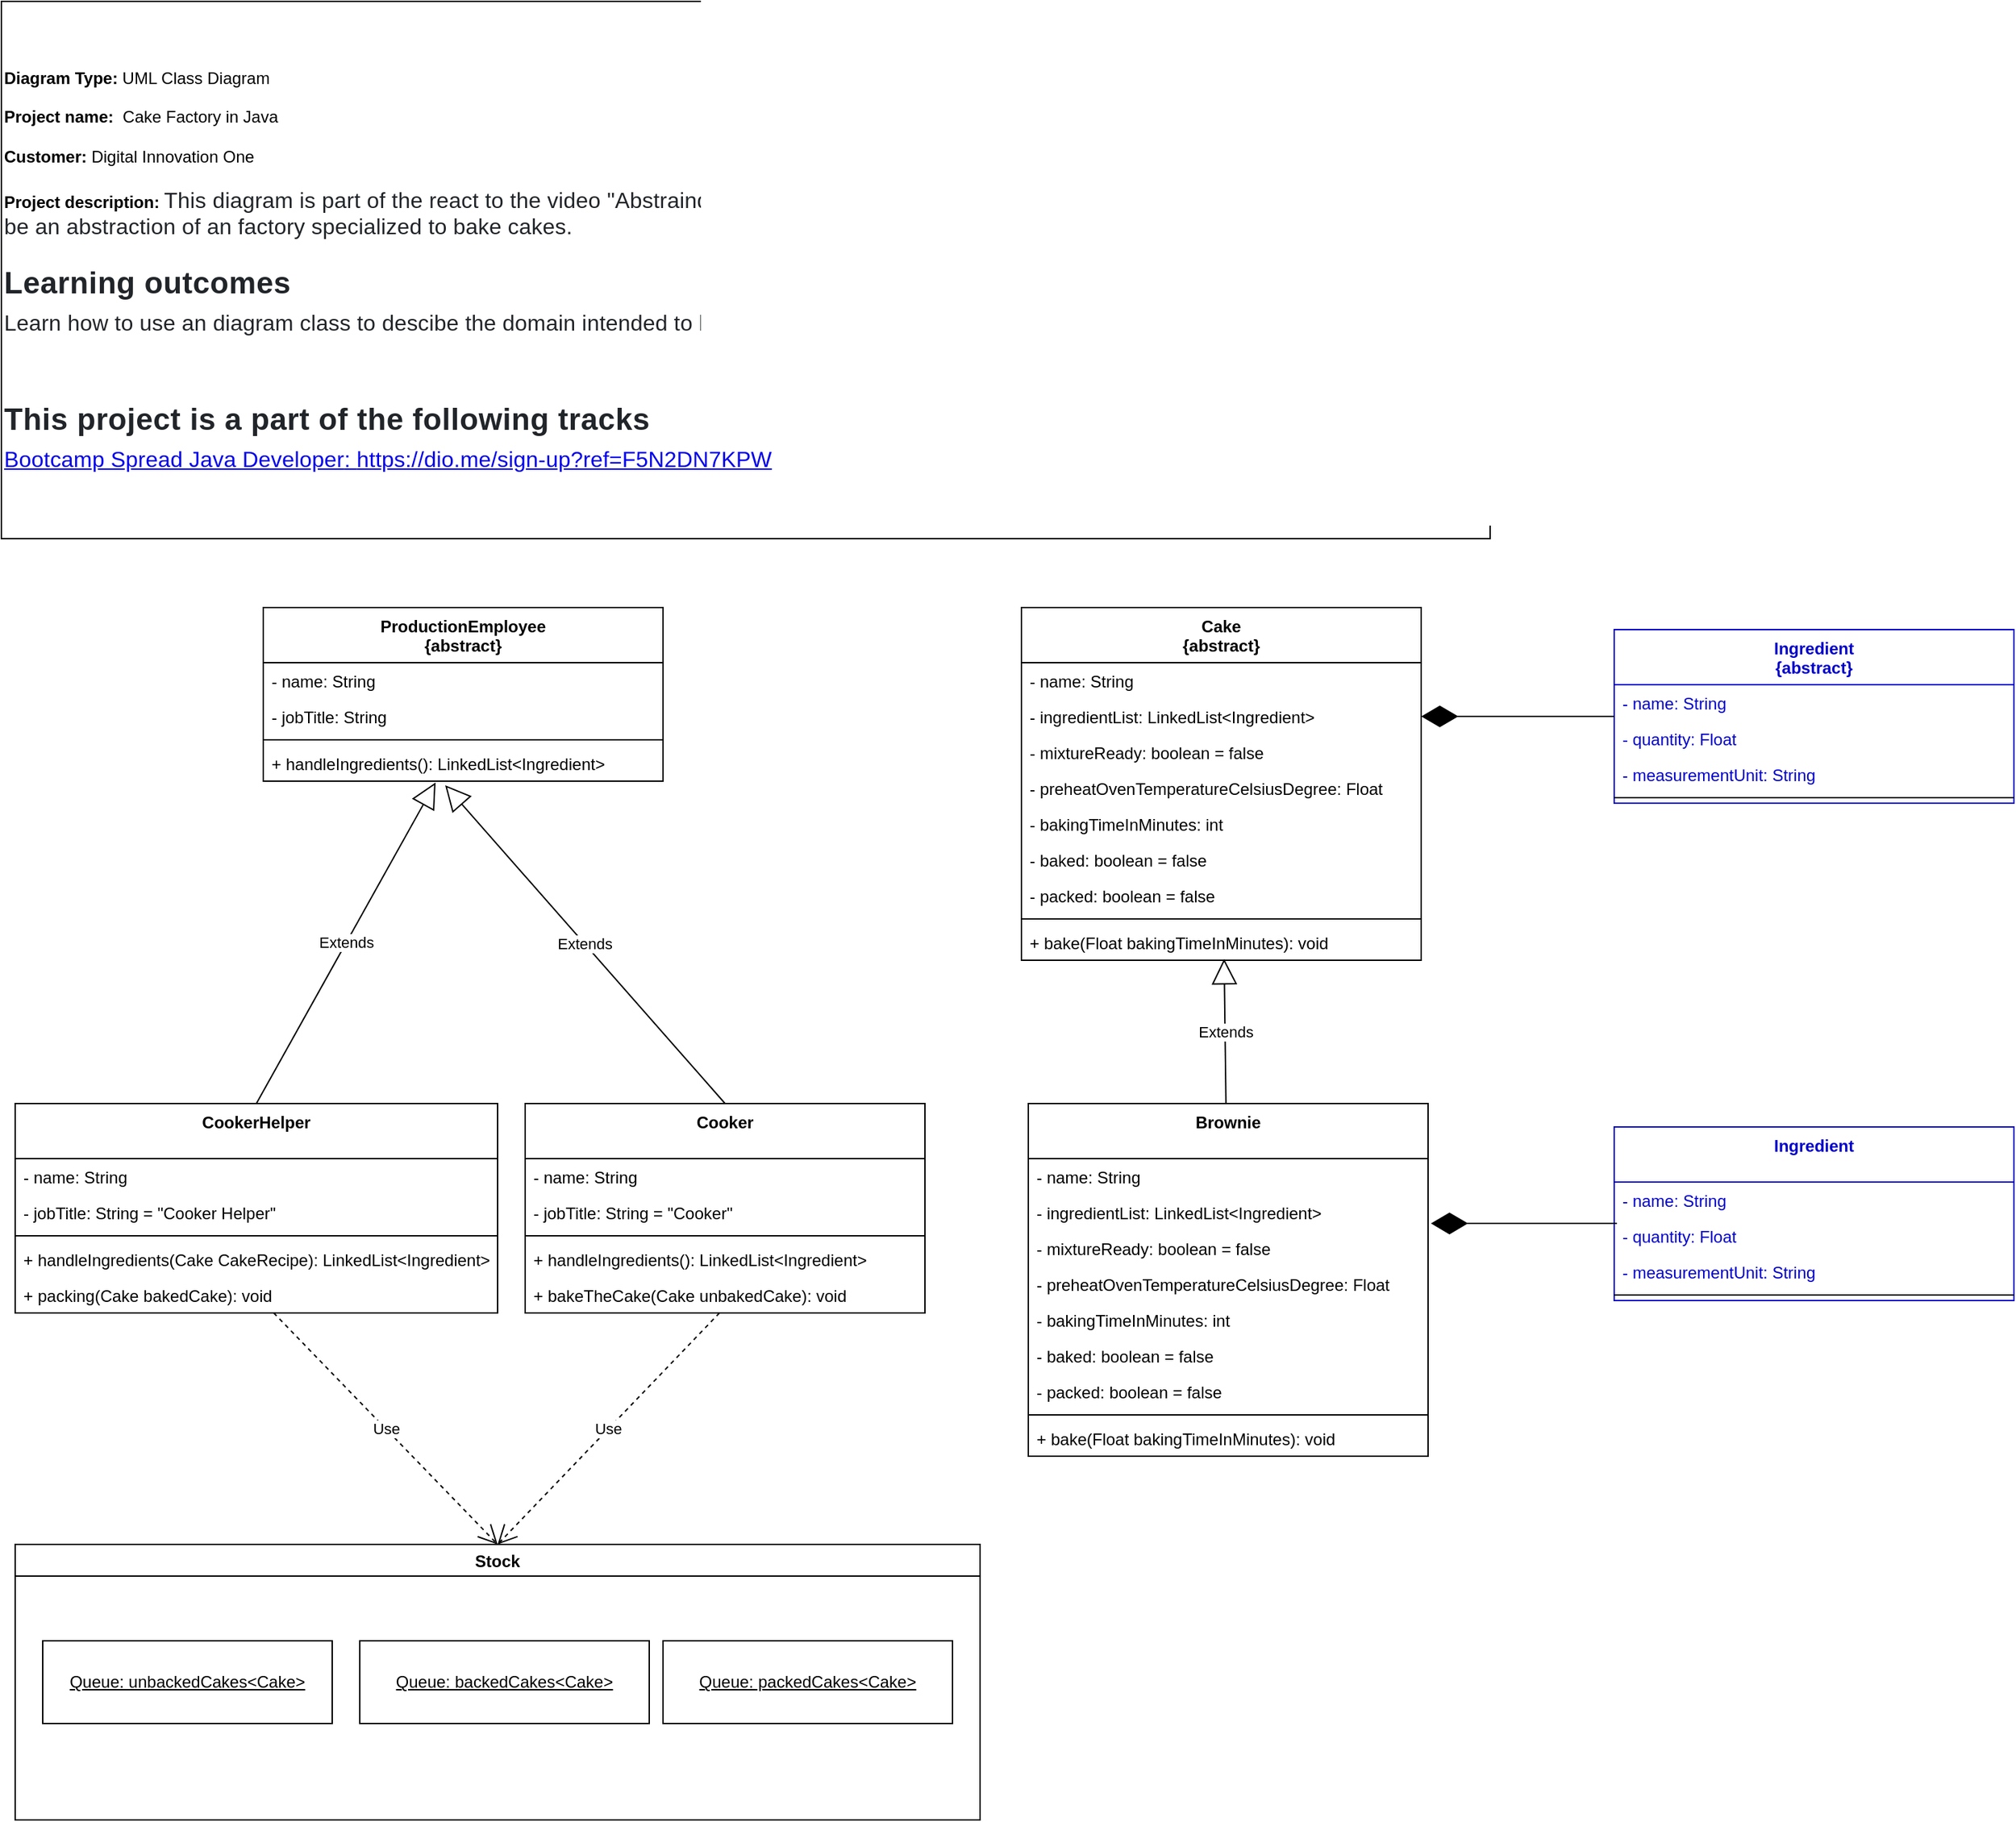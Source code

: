 <mxfile version="16.5.6" type="device"><diagram name="Page-1" id="6133507b-19e7-1e82-6fc7-422aa6c4b21f"><mxGraphModel dx="1108" dy="1277" grid="1" gridSize="10" guides="1" tooltips="1" connect="1" arrows="1" fold="1" page="1" pageScale="1" pageWidth="1169" pageHeight="827" background="none" math="0" shadow="0"><root><mxCell id="0"/><mxCell id="1" parent="0"/><mxCell id="ur2thL-w3JqMQENx__kk-53" value="&lt;b&gt;Diagram Type:&lt;/b&gt; UML Class Diagram&lt;br&gt;&lt;b&gt;&lt;br&gt;Project name:&lt;/b&gt;&amp;nbsp;&amp;nbsp;Cake Factory in Java&lt;br&gt;&lt;b&gt;&lt;br&gt;Customer:&lt;/b&gt; Digital Innovation One&lt;br&gt;&lt;b&gt;&lt;br&gt;Project description:&lt;/b&gt;&amp;nbsp;&lt;font color=&quot;#212529&quot;&gt;&lt;span style=&quot;font-size: 16px ; letter-spacing: 0.1px ; background-color: rgb(255 , 255 , 255)&quot;&gt;This diagram is part of the react to the video &quot;Abstraindo um Bootcamp Usando Orientação a Objetos em Java&quot;. It has the purpose to be an abstraction of an factory specialized to bake cakes.&lt;br&gt;&lt;br&gt;&lt;/span&gt;&lt;/font&gt;&lt;span style=&quot;color: rgb(33 , 37 , 41) ; font-size: 1.375rem ; letter-spacing: 0.3px ; background-color: rgb(255 , 255 , 255)&quot;&gt;&lt;b&gt;Learning outcomes&lt;/b&gt;&lt;/span&gt;&lt;br&gt;&lt;span style=&quot;background-color: rgb(255 , 255 , 255)&quot;&gt;&lt;font color=&quot;#212529&quot;&gt;&lt;span style=&quot;font-size: 16px ; letter-spacing: 0.1px&quot;&gt;Learn how to use an diagram class to descibe the domain intended to be coded.&lt;/span&gt;&lt;/font&gt;&lt;/span&gt;&lt;span style=&quot;background-color: rgb(255 , 255 , 255) ; letter-spacing: 0.3px ; font-size: 1.375rem ; color: rgb(33 , 37 , 41)&quot;&gt;&lt;br&gt;&lt;/span&gt;&lt;div class=&quot;mt-5&quot; style=&quot;box-sizing: border-box ; background-color: rgb(255 , 255 , 255) ; margin-top: 3rem&quot;&gt;&lt;h5 style=&quot;color: rgb(33 , 37 , 41) ; font-size: 1.375rem ; letter-spacing: 0.3px ; box-sizing: border-box ; margin-top: 0px ; margin-bottom: 0.5rem ; line-height: 1&quot;&gt;This project is a part of the following tracks&lt;/h5&gt;&lt;font color=&quot;#0000ee&quot;&gt;&lt;span style=&quot;font-size: 16px ; letter-spacing: 0.1px&quot;&gt;&lt;u&gt;&lt;a href=&quot;https://dio.me/sign-up?ref=F5N2DN7KPW&quot;&gt;Bootcamp Spread Java Developer&lt;/a&gt;:&amp;nbsp;&lt;a href=&quot;https://dio.me/sign-up?ref=F5N2DN7KPW&quot;&gt;https://dio.me/sign-up?ref=F5N2DN7KPW&lt;/a&gt;&lt;/u&gt;&lt;/span&gt;&lt;/font&gt;&lt;br&gt;&lt;/div&gt;" style="rounded=0;whiteSpace=wrap;html=1;align=left;" parent="1" vertex="1"><mxGeometry x="40" y="-790" width="1080" height="390" as="geometry"/></mxCell><mxCell id="850Amda9sujDum_yE_YI-15" value="Brownie" style="swimlane;fontStyle=1;align=center;verticalAlign=top;childLayout=stackLayout;horizontal=1;startSize=40;horizontalStack=0;resizeParent=1;resizeParentMax=0;resizeLast=0;collapsible=1;marginBottom=0;" parent="1" vertex="1"><mxGeometry x="785" y="10" width="290" height="256" as="geometry"/></mxCell><mxCell id="850Amda9sujDum_yE_YI-19" value="- name: String" style="text;strokeColor=none;fillColor=none;align=left;verticalAlign=top;spacingLeft=4;spacingRight=4;overflow=hidden;rotatable=0;points=[[0,0.5],[1,0.5]];portConstraint=eastwest;" parent="850Amda9sujDum_yE_YI-15" vertex="1"><mxGeometry y="40" width="290" height="26" as="geometry"/></mxCell><mxCell id="AQZhMNc2Rxp66sYbTXYH-10" value="- ingredientList: LinkedList&lt;Ingredient&gt;" style="text;strokeColor=none;fillColor=none;align=left;verticalAlign=top;spacingLeft=4;spacingRight=4;overflow=hidden;rotatable=0;points=[[0,0.5],[1,0.5]];portConstraint=eastwest;" parent="850Amda9sujDum_yE_YI-15" vertex="1"><mxGeometry y="66" width="290" height="26" as="geometry"/></mxCell><mxCell id="9DfsWQIN12VKPMn0X3Ab-2" value="- mixtureReady: boolean = false" style="text;strokeColor=none;fillColor=none;align=left;verticalAlign=top;spacingLeft=4;spacingRight=4;overflow=hidden;rotatable=0;points=[[0,0.5],[1,0.5]];portConstraint=eastwest;" parent="850Amda9sujDum_yE_YI-15" vertex="1"><mxGeometry y="92" width="290" height="26" as="geometry"/></mxCell><mxCell id="AQZhMNc2Rxp66sYbTXYH-11" value="- preheatOvenTemperatureCelsiusDegree: Float" style="text;strokeColor=none;fillColor=none;align=left;verticalAlign=top;spacingLeft=4;spacingRight=4;overflow=hidden;rotatable=0;points=[[0,0.5],[1,0.5]];portConstraint=eastwest;" parent="850Amda9sujDum_yE_YI-15" vertex="1"><mxGeometry y="118" width="290" height="26" as="geometry"/></mxCell><mxCell id="AQZhMNc2Rxp66sYbTXYH-13" value="- bakingTimeInMinutes: int" style="text;strokeColor=none;fillColor=none;align=left;verticalAlign=top;spacingLeft=4;spacingRight=4;overflow=hidden;rotatable=0;points=[[0,0.5],[1,0.5]];portConstraint=eastwest;" parent="850Amda9sujDum_yE_YI-15" vertex="1"><mxGeometry y="144" width="290" height="26" as="geometry"/></mxCell><mxCell id="9DfsWQIN12VKPMn0X3Ab-1" value="- baked: boolean = false" style="text;strokeColor=none;fillColor=none;align=left;verticalAlign=top;spacingLeft=4;spacingRight=4;overflow=hidden;rotatable=0;points=[[0,0.5],[1,0.5]];portConstraint=eastwest;" parent="850Amda9sujDum_yE_YI-15" vertex="1"><mxGeometry y="170" width="290" height="26" as="geometry"/></mxCell><mxCell id="jc5Hgn0eUK3uDO_Jlt8c-3" value="- packed: boolean = false" style="text;strokeColor=none;fillColor=none;align=left;verticalAlign=top;spacingLeft=4;spacingRight=4;overflow=hidden;rotatable=0;points=[[0,0.5],[1,0.5]];portConstraint=eastwest;" parent="850Amda9sujDum_yE_YI-15" vertex="1"><mxGeometry y="196" width="290" height="26" as="geometry"/></mxCell><mxCell id="850Amda9sujDum_yE_YI-16" value="" style="line;strokeWidth=1;fillColor=none;align=left;verticalAlign=middle;spacingTop=-1;spacingLeft=3;spacingRight=3;rotatable=0;labelPosition=right;points=[];portConstraint=eastwest;" parent="850Amda9sujDum_yE_YI-15" vertex="1"><mxGeometry y="222" width="290" height="8" as="geometry"/></mxCell><mxCell id="bPWNUtRheW0Ntam4P_nF-10" value="+ bake(Float bakingTimeInMinutes): void" style="text;strokeColor=none;fillColor=none;align=left;verticalAlign=top;spacingLeft=4;spacingRight=4;overflow=hidden;rotatable=0;points=[[0,0.5],[1,0.5]];portConstraint=eastwest;" parent="850Amda9sujDum_yE_YI-15" vertex="1"><mxGeometry y="230" width="290" height="26" as="geometry"/></mxCell><mxCell id="AQZhMNc2Rxp66sYbTXYH-3" value="Ingredient&#10;" style="swimlane;fontStyle=1;align=center;verticalAlign=top;childLayout=stackLayout;horizontal=1;startSize=40;horizontalStack=0;resizeParent=1;resizeParentMax=0;resizeLast=0;collapsible=1;marginBottom=0;strokeColor=#0000CC;fontColor=#0000CC;" parent="1" vertex="1"><mxGeometry x="1210" y="27" width="290" height="126" as="geometry"/></mxCell><mxCell id="AQZhMNc2Rxp66sYbTXYH-7" value="- name: String" style="text;strokeColor=none;fillColor=none;align=left;verticalAlign=top;spacingLeft=4;spacingRight=4;overflow=hidden;rotatable=0;points=[[0,0.5],[1,0.5]];portConstraint=eastwest;fontColor=#0000CC;" parent="AQZhMNc2Rxp66sYbTXYH-3" vertex="1"><mxGeometry y="40" width="290" height="26" as="geometry"/></mxCell><mxCell id="AQZhMNc2Rxp66sYbTXYH-8" value="- quantity: Float" style="text;strokeColor=none;fillColor=none;align=left;verticalAlign=top;spacingLeft=4;spacingRight=4;overflow=hidden;rotatable=0;points=[[0,0.5],[1,0.5]];portConstraint=eastwest;fontColor=#0000CC;" parent="AQZhMNc2Rxp66sYbTXYH-3" vertex="1"><mxGeometry y="66" width="290" height="26" as="geometry"/></mxCell><mxCell id="AQZhMNc2Rxp66sYbTXYH-4" value="- measurementUnit: String" style="text;strokeColor=none;fillColor=none;align=left;verticalAlign=top;spacingLeft=4;spacingRight=4;overflow=hidden;rotatable=0;points=[[0,0.5],[1,0.5]];portConstraint=eastwest;fontColor=#0000CC;" parent="AQZhMNc2Rxp66sYbTXYH-3" vertex="1"><mxGeometry y="92" width="290" height="26" as="geometry"/></mxCell><mxCell id="AQZhMNc2Rxp66sYbTXYH-5" value="" style="line;strokeWidth=1;fillColor=none;align=left;verticalAlign=middle;spacingTop=-1;spacingLeft=3;spacingRight=3;rotatable=0;labelPosition=right;points=[];portConstraint=eastwest;" parent="AQZhMNc2Rxp66sYbTXYH-3" vertex="1"><mxGeometry y="118" width="290" height="8" as="geometry"/></mxCell><mxCell id="AQZhMNc2Rxp66sYbTXYH-16" value="Cake&#10;{abstract}" style="swimlane;fontStyle=1;align=center;verticalAlign=top;childLayout=stackLayout;horizontal=1;startSize=40;horizontalStack=0;resizeParent=1;resizeParentMax=0;resizeLast=0;collapsible=1;marginBottom=0;" parent="1" vertex="1"><mxGeometry x="780" y="-350" width="290" height="256" as="geometry"/></mxCell><mxCell id="AQZhMNc2Rxp66sYbTXYH-17" value="- name: String" style="text;strokeColor=none;fillColor=none;align=left;verticalAlign=top;spacingLeft=4;spacingRight=4;overflow=hidden;rotatable=0;points=[[0,0.5],[1,0.5]];portConstraint=eastwest;" parent="AQZhMNc2Rxp66sYbTXYH-16" vertex="1"><mxGeometry y="40" width="290" height="26" as="geometry"/></mxCell><mxCell id="AQZhMNc2Rxp66sYbTXYH-18" value="- ingredientList: LinkedList&lt;Ingredient&gt;" style="text;strokeColor=none;fillColor=none;align=left;verticalAlign=top;spacingLeft=4;spacingRight=4;overflow=hidden;rotatable=0;points=[[0,0.5],[1,0.5]];portConstraint=eastwest;" parent="AQZhMNc2Rxp66sYbTXYH-16" vertex="1"><mxGeometry y="66" width="290" height="26" as="geometry"/></mxCell><mxCell id="9DfsWQIN12VKPMn0X3Ab-5" value="- mixtureReady: boolean = false" style="text;strokeColor=none;fillColor=none;align=left;verticalAlign=top;spacingLeft=4;spacingRight=4;overflow=hidden;rotatable=0;points=[[0,0.5],[1,0.5]];portConstraint=eastwest;" parent="AQZhMNc2Rxp66sYbTXYH-16" vertex="1"><mxGeometry y="92" width="290" height="26" as="geometry"/></mxCell><mxCell id="AQZhMNc2Rxp66sYbTXYH-19" value="- preheatOvenTemperatureCelsiusDegree: Float" style="text;strokeColor=none;fillColor=none;align=left;verticalAlign=top;spacingLeft=4;spacingRight=4;overflow=hidden;rotatable=0;points=[[0,0.5],[1,0.5]];portConstraint=eastwest;" parent="AQZhMNc2Rxp66sYbTXYH-16" vertex="1"><mxGeometry y="118" width="290" height="26" as="geometry"/></mxCell><mxCell id="AQZhMNc2Rxp66sYbTXYH-20" value="- bakingTimeInMinutes: int" style="text;strokeColor=none;fillColor=none;align=left;verticalAlign=top;spacingLeft=4;spacingRight=4;overflow=hidden;rotatable=0;points=[[0,0.5],[1,0.5]];portConstraint=eastwest;" parent="AQZhMNc2Rxp66sYbTXYH-16" vertex="1"><mxGeometry y="144" width="290" height="26" as="geometry"/></mxCell><mxCell id="9DfsWQIN12VKPMn0X3Ab-3" value="- baked: boolean = false" style="text;strokeColor=none;fillColor=none;align=left;verticalAlign=top;spacingLeft=4;spacingRight=4;overflow=hidden;rotatable=0;points=[[0,0.5],[1,0.5]];portConstraint=eastwest;" parent="AQZhMNc2Rxp66sYbTXYH-16" vertex="1"><mxGeometry y="170" width="290" height="26" as="geometry"/></mxCell><mxCell id="jc5Hgn0eUK3uDO_Jlt8c-2" value="- packed: boolean = false" style="text;strokeColor=none;fillColor=none;align=left;verticalAlign=top;spacingLeft=4;spacingRight=4;overflow=hidden;rotatable=0;points=[[0,0.5],[1,0.5]];portConstraint=eastwest;" parent="AQZhMNc2Rxp66sYbTXYH-16" vertex="1"><mxGeometry y="196" width="290" height="26" as="geometry"/></mxCell><mxCell id="AQZhMNc2Rxp66sYbTXYH-21" value="" style="line;strokeWidth=1;fillColor=none;align=left;verticalAlign=middle;spacingTop=-1;spacingLeft=3;spacingRight=3;rotatable=0;labelPosition=right;points=[];portConstraint=eastwest;" parent="AQZhMNc2Rxp66sYbTXYH-16" vertex="1"><mxGeometry y="222" width="290" height="8" as="geometry"/></mxCell><mxCell id="bPWNUtRheW0Ntam4P_nF-11" value="+ bake(Float bakingTimeInMinutes): void" style="text;strokeColor=none;fillColor=none;align=left;verticalAlign=top;spacingLeft=4;spacingRight=4;overflow=hidden;rotatable=0;points=[[0,0.5],[1,0.5]];portConstraint=eastwest;" parent="AQZhMNc2Rxp66sYbTXYH-16" vertex="1"><mxGeometry y="230" width="290" height="26" as="geometry"/></mxCell><mxCell id="AQZhMNc2Rxp66sYbTXYH-22" value="Ingredient&#10;{abstract}" style="swimlane;fontStyle=1;align=center;verticalAlign=top;childLayout=stackLayout;horizontal=1;startSize=40;horizontalStack=0;resizeParent=1;resizeParentMax=0;resizeLast=0;collapsible=1;marginBottom=0;strokeColor=#0000CC;fontColor=#0000CC;" parent="1" vertex="1"><mxGeometry x="1210" y="-334" width="290" height="126" as="geometry"/></mxCell><mxCell id="AQZhMNc2Rxp66sYbTXYH-23" value="- name: String" style="text;strokeColor=none;fillColor=none;align=left;verticalAlign=top;spacingLeft=4;spacingRight=4;overflow=hidden;rotatable=0;points=[[0,0.5],[1,0.5]];portConstraint=eastwest;fontColor=#0000CC;" parent="AQZhMNc2Rxp66sYbTXYH-22" vertex="1"><mxGeometry y="40" width="290" height="26" as="geometry"/></mxCell><mxCell id="AQZhMNc2Rxp66sYbTXYH-24" value="- quantity: Float" style="text;strokeColor=none;fillColor=none;align=left;verticalAlign=top;spacingLeft=4;spacingRight=4;overflow=hidden;rotatable=0;points=[[0,0.5],[1,0.5]];portConstraint=eastwest;fontColor=#0000CC;" parent="AQZhMNc2Rxp66sYbTXYH-22" vertex="1"><mxGeometry y="66" width="290" height="26" as="geometry"/></mxCell><mxCell id="AQZhMNc2Rxp66sYbTXYH-25" value="- measurementUnit: String" style="text;strokeColor=none;fillColor=none;align=left;verticalAlign=top;spacingLeft=4;spacingRight=4;overflow=hidden;rotatable=0;points=[[0,0.5],[1,0.5]];portConstraint=eastwest;fontColor=#0000CC;" parent="AQZhMNc2Rxp66sYbTXYH-22" vertex="1"><mxGeometry y="92" width="290" height="26" as="geometry"/></mxCell><mxCell id="AQZhMNc2Rxp66sYbTXYH-26" value="" style="line;strokeWidth=1;fillColor=none;align=left;verticalAlign=middle;spacingTop=-1;spacingLeft=3;spacingRight=3;rotatable=0;labelPosition=right;points=[];portConstraint=eastwest;" parent="AQZhMNc2Rxp66sYbTXYH-22" vertex="1"><mxGeometry y="118" width="290" height="8" as="geometry"/></mxCell><mxCell id="AQZhMNc2Rxp66sYbTXYH-28" value="Extends" style="endArrow=block;endSize=16;endFill=0;html=1;rounded=0;entryX=0.507;entryY=0.962;entryDx=0;entryDy=0;entryPerimeter=0;" parent="1" source="850Amda9sujDum_yE_YI-15" target="bPWNUtRheW0Ntam4P_nF-11" edge="1"><mxGeometry width="160" relative="1" as="geometry"><mxPoint x="940" as="sourcePoint"/><mxPoint x="915" y="-100" as="targetPoint"/></mxGeometry></mxCell><mxCell id="gl857HrapLy-JCKBRdQH-1" value="ProductionEmployee&#10;{abstract}" style="swimlane;fontStyle=1;align=center;verticalAlign=top;childLayout=stackLayout;horizontal=1;startSize=40;horizontalStack=0;resizeParent=1;resizeParentMax=0;resizeLast=0;collapsible=1;marginBottom=0;" parent="1" vertex="1"><mxGeometry x="230" y="-350" width="290" height="126" as="geometry"/></mxCell><mxCell id="gl857HrapLy-JCKBRdQH-2" value="- name: String" style="text;strokeColor=none;fillColor=none;align=left;verticalAlign=top;spacingLeft=4;spacingRight=4;overflow=hidden;rotatable=0;points=[[0,0.5],[1,0.5]];portConstraint=eastwest;" parent="gl857HrapLy-JCKBRdQH-1" vertex="1"><mxGeometry y="40" width="290" height="26" as="geometry"/></mxCell><mxCell id="gl857HrapLy-JCKBRdQH-5" value="- jobTitle: String" style="text;strokeColor=none;fillColor=none;align=left;verticalAlign=top;spacingLeft=4;spacingRight=4;overflow=hidden;rotatable=0;points=[[0,0.5],[1,0.5]];portConstraint=eastwest;" parent="gl857HrapLy-JCKBRdQH-1" vertex="1"><mxGeometry y="66" width="290" height="26" as="geometry"/></mxCell><mxCell id="gl857HrapLy-JCKBRdQH-6" value="" style="line;strokeWidth=1;fillColor=none;align=left;verticalAlign=middle;spacingTop=-1;spacingLeft=3;spacingRight=3;rotatable=0;labelPosition=right;points=[];portConstraint=eastwest;" parent="gl857HrapLy-JCKBRdQH-1" vertex="1"><mxGeometry y="92" width="290" height="8" as="geometry"/></mxCell><mxCell id="gl857HrapLy-JCKBRdQH-7" value="+ handleIngredients(): LinkedList&lt;Ingredient&gt;" style="text;strokeColor=none;fillColor=none;align=left;verticalAlign=top;spacingLeft=4;spacingRight=4;overflow=hidden;rotatable=0;points=[[0,0.5],[1,0.5]];portConstraint=eastwest;" parent="gl857HrapLy-JCKBRdQH-1" vertex="1"><mxGeometry y="100" width="290" height="26" as="geometry"/></mxCell><mxCell id="gl857HrapLy-JCKBRdQH-8" value="CookerHelper" style="swimlane;fontStyle=1;align=center;verticalAlign=top;childLayout=stackLayout;horizontal=1;startSize=40;horizontalStack=0;resizeParent=1;resizeParentMax=0;resizeLast=0;collapsible=1;marginBottom=0;" parent="1" vertex="1"><mxGeometry x="50" y="10" width="350" height="152" as="geometry"/></mxCell><mxCell id="gl857HrapLy-JCKBRdQH-9" value="- name: String" style="text;strokeColor=none;fillColor=none;align=left;verticalAlign=top;spacingLeft=4;spacingRight=4;overflow=hidden;rotatable=0;points=[[0,0.5],[1,0.5]];portConstraint=eastwest;" parent="gl857HrapLy-JCKBRdQH-8" vertex="1"><mxGeometry y="40" width="350" height="26" as="geometry"/></mxCell><mxCell id="gl857HrapLy-JCKBRdQH-10" value="- jobTitle: String = &quot;Cooker Helper&quot;" style="text;strokeColor=none;fillColor=none;align=left;verticalAlign=top;spacingLeft=4;spacingRight=4;overflow=hidden;rotatable=0;points=[[0,0.5],[1,0.5]];portConstraint=eastwest;" parent="gl857HrapLy-JCKBRdQH-8" vertex="1"><mxGeometry y="66" width="350" height="26" as="geometry"/></mxCell><mxCell id="gl857HrapLy-JCKBRdQH-11" value="" style="line;strokeWidth=1;fillColor=none;align=left;verticalAlign=middle;spacingTop=-1;spacingLeft=3;spacingRight=3;rotatable=0;labelPosition=right;points=[];portConstraint=eastwest;" parent="gl857HrapLy-JCKBRdQH-8" vertex="1"><mxGeometry y="92" width="350" height="8" as="geometry"/></mxCell><mxCell id="gl857HrapLy-JCKBRdQH-12" value="+ handleIngredients(Cake CakeRecipe): LinkedList&lt;Ingredient&gt;" style="text;strokeColor=none;fillColor=none;align=left;verticalAlign=top;spacingLeft=4;spacingRight=4;overflow=hidden;rotatable=0;points=[[0,0.5],[1,0.5]];portConstraint=eastwest;" parent="gl857HrapLy-JCKBRdQH-8" vertex="1"><mxGeometry y="100" width="350" height="26" as="geometry"/></mxCell><mxCell id="jc5Hgn0eUK3uDO_Jlt8c-1" value="+ packing(Cake bakedCake): void " style="text;strokeColor=none;fillColor=none;align=left;verticalAlign=top;spacingLeft=4;spacingRight=4;overflow=hidden;rotatable=0;points=[[0,0.5],[1,0.5]];portConstraint=eastwest;" parent="gl857HrapLy-JCKBRdQH-8" vertex="1"><mxGeometry y="126" width="350" height="26" as="geometry"/></mxCell><mxCell id="gl857HrapLy-JCKBRdQH-13" value="Cooker" style="swimlane;fontStyle=1;align=center;verticalAlign=top;childLayout=stackLayout;horizontal=1;startSize=40;horizontalStack=0;resizeParent=1;resizeParentMax=0;resizeLast=0;collapsible=1;marginBottom=0;" parent="1" vertex="1"><mxGeometry x="420" y="10" width="290" height="152" as="geometry"/></mxCell><mxCell id="gl857HrapLy-JCKBRdQH-14" value="- name: String" style="text;strokeColor=none;fillColor=none;align=left;verticalAlign=top;spacingLeft=4;spacingRight=4;overflow=hidden;rotatable=0;points=[[0,0.5],[1,0.5]];portConstraint=eastwest;" parent="gl857HrapLy-JCKBRdQH-13" vertex="1"><mxGeometry y="40" width="290" height="26" as="geometry"/></mxCell><mxCell id="gl857HrapLy-JCKBRdQH-15" value="- jobTitle: String = &quot;Cooker&quot;" style="text;strokeColor=none;fillColor=none;align=left;verticalAlign=top;spacingLeft=4;spacingRight=4;overflow=hidden;rotatable=0;points=[[0,0.5],[1,0.5]];portConstraint=eastwest;" parent="gl857HrapLy-JCKBRdQH-13" vertex="1"><mxGeometry y="66" width="290" height="26" as="geometry"/></mxCell><mxCell id="gl857HrapLy-JCKBRdQH-16" value="" style="line;strokeWidth=1;fillColor=none;align=left;verticalAlign=middle;spacingTop=-1;spacingLeft=3;spacingRight=3;rotatable=0;labelPosition=right;points=[];portConstraint=eastwest;" parent="gl857HrapLy-JCKBRdQH-13" vertex="1"><mxGeometry y="92" width="290" height="8" as="geometry"/></mxCell><mxCell id="gl857HrapLy-JCKBRdQH-17" value="+ handleIngredients(): LinkedList&lt;Ingredient&gt;" style="text;strokeColor=none;fillColor=none;align=left;verticalAlign=top;spacingLeft=4;spacingRight=4;overflow=hidden;rotatable=0;points=[[0,0.5],[1,0.5]];portConstraint=eastwest;" parent="gl857HrapLy-JCKBRdQH-13" vertex="1"><mxGeometry y="100" width="290" height="26" as="geometry"/></mxCell><mxCell id="gl857HrapLy-JCKBRdQH-20" value="+ bakeTheCake(Cake unbakedCake): void" style="text;strokeColor=none;fillColor=none;align=left;verticalAlign=top;spacingLeft=4;spacingRight=4;overflow=hidden;rotatable=0;points=[[0,0.5],[1,0.5]];portConstraint=eastwest;" parent="gl857HrapLy-JCKBRdQH-13" vertex="1"><mxGeometry y="126" width="290" height="26" as="geometry"/></mxCell><mxCell id="gl857HrapLy-JCKBRdQH-18" value="Extends" style="endArrow=block;endSize=16;endFill=0;html=1;rounded=0;exitX=0.5;exitY=0;exitDx=0;exitDy=0;entryX=0.455;entryY=1.115;entryDx=0;entryDy=0;entryPerimeter=0;" parent="1" source="gl857HrapLy-JCKBRdQH-13" target="gl857HrapLy-JCKBRdQH-7" edge="1"><mxGeometry width="160" relative="1" as="geometry"><mxPoint x="924.805" y="20" as="sourcePoint"/><mxPoint x="350" y="-220" as="targetPoint"/></mxGeometry></mxCell><mxCell id="gl857HrapLy-JCKBRdQH-19" value="Extends" style="endArrow=block;endSize=16;endFill=0;html=1;rounded=0;entryX=0.431;entryY=1.038;entryDx=0;entryDy=0;entryPerimeter=0;exitX=0.5;exitY=0;exitDx=0;exitDy=0;" parent="1" source="gl857HrapLy-JCKBRdQH-8" target="gl857HrapLy-JCKBRdQH-7" edge="1"><mxGeometry width="160" relative="1" as="geometry"><mxPoint x="934.805" y="30" as="sourcePoint"/><mxPoint x="934.27" y="-178.336" as="targetPoint"/></mxGeometry></mxCell><mxCell id="bPWNUtRheW0Ntam4P_nF-12" value="" style="endArrow=diamondThin;endFill=1;endSize=24;html=1;rounded=0;entryX=1.007;entryY=0.808;entryDx=0;entryDy=0;entryPerimeter=0;exitX=0.007;exitY=1.154;exitDx=0;exitDy=0;exitPerimeter=0;" parent="1" source="AQZhMNc2Rxp66sYbTXYH-7" target="AQZhMNc2Rxp66sYbTXYH-10" edge="1"><mxGeometry width="160" relative="1" as="geometry"><mxPoint x="870" y="220" as="sourcePoint"/><mxPoint x="1030" y="220" as="targetPoint"/></mxGeometry></mxCell><mxCell id="bPWNUtRheW0Ntam4P_nF-13" value="" style="endArrow=diamondThin;endFill=1;endSize=24;html=1;rounded=0;entryX=1;entryY=0.5;entryDx=0;entryDy=0;" parent="1" target="AQZhMNc2Rxp66sYbTXYH-18" edge="1"><mxGeometry width="160" relative="1" as="geometry"><mxPoint x="1210" y="-271" as="sourcePoint"/><mxPoint x="1080.0" y="-269.992" as="targetPoint"/></mxGeometry></mxCell><mxCell id="nPHCnTrEf1Wl8FXhRpwn-7" value="Stock" style="swimlane;" vertex="1" parent="1"><mxGeometry x="50" y="330" width="700" height="200" as="geometry"><mxRectangle x="30" y="250" width="70" height="23" as="alternateBounds"/></mxGeometry></mxCell><mxCell id="nPHCnTrEf1Wl8FXhRpwn-2" value="&lt;u&gt;Queue: unbackedCakes&amp;lt;Cake&amp;gt;&lt;/u&gt;" style="rounded=0;whiteSpace=wrap;html=1;" vertex="1" parent="nPHCnTrEf1Wl8FXhRpwn-7"><mxGeometry x="20" y="70" width="210" height="60" as="geometry"/></mxCell><mxCell id="nPHCnTrEf1Wl8FXhRpwn-3" value="&lt;u&gt;Queue: backedCakes&amp;lt;Cake&amp;gt;&lt;/u&gt;" style="rounded=0;whiteSpace=wrap;html=1;" vertex="1" parent="nPHCnTrEf1Wl8FXhRpwn-7"><mxGeometry x="250" y="70" width="210" height="60" as="geometry"/></mxCell><mxCell id="nPHCnTrEf1Wl8FXhRpwn-4" value="&lt;u&gt;Queue: packedCakes&amp;lt;Cake&amp;gt;&lt;/u&gt;" style="rounded=0;whiteSpace=wrap;html=1;" vertex="1" parent="nPHCnTrEf1Wl8FXhRpwn-7"><mxGeometry x="470" y="70" width="210" height="60" as="geometry"/></mxCell><mxCell id="nPHCnTrEf1Wl8FXhRpwn-8" value="Use" style="endArrow=open;endSize=12;dashed=1;html=1;rounded=0;entryX=0.5;entryY=0;entryDx=0;entryDy=0;" edge="1" parent="1" source="jc5Hgn0eUK3uDO_Jlt8c-1" target="nPHCnTrEf1Wl8FXhRpwn-7"><mxGeometry width="160" relative="1" as="geometry"><mxPoint x="330" y="-310" as="sourcePoint"/><mxPoint x="490" y="-310" as="targetPoint"/></mxGeometry></mxCell><mxCell id="nPHCnTrEf1Wl8FXhRpwn-9" value="Use" style="endArrow=open;endSize=12;dashed=1;html=1;rounded=0;entryX=0.5;entryY=0;entryDx=0;entryDy=0;exitX=0.486;exitY=1;exitDx=0;exitDy=0;exitPerimeter=0;" edge="1" parent="1" source="gl857HrapLy-JCKBRdQH-20" target="nPHCnTrEf1Wl8FXhRpwn-7"><mxGeometry width="160" relative="1" as="geometry"><mxPoint x="254.95" y="172" as="sourcePoint"/><mxPoint x="390" y="260" as="targetPoint"/></mxGeometry></mxCell></root></mxGraphModel></diagram></mxfile>